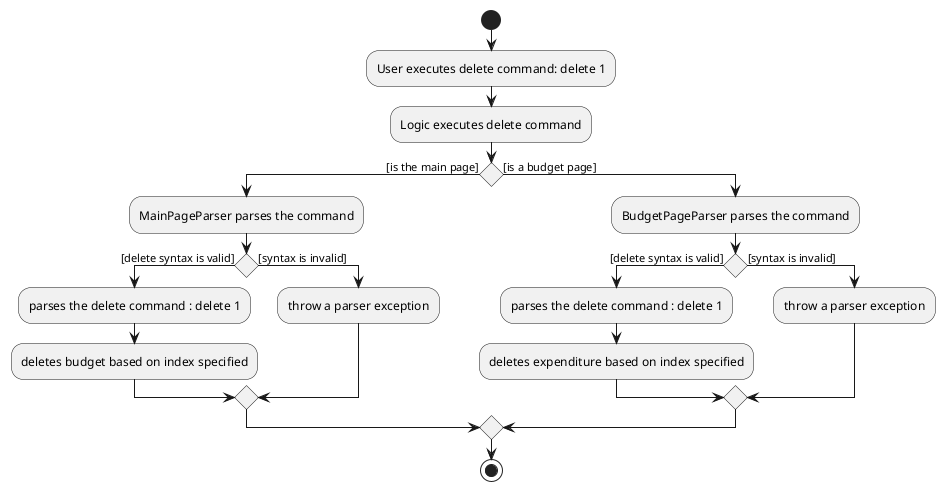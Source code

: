 @startuml
start
:User executes delete command: delete 1;
:Logic executes delete command;

if () then ([is the main page])
    :MainPageParser parses the command;

    if () then ([delete syntax is valid])
    :parses the delete command : delete 1;
    :deletes budget based on index specified;
    else ([syntax is invalid])
    :throw a parser exception;
    endif

else ([is a budget page])
    :BudgetPageParser parses the command;

    if () then ([delete syntax is valid])
    :parses the delete command : delete 1;
    :deletes expenditure based on index specified;
    else ([syntax is invalid])
    :throw a parser exception;
    endif

endif
stop

@enduml
